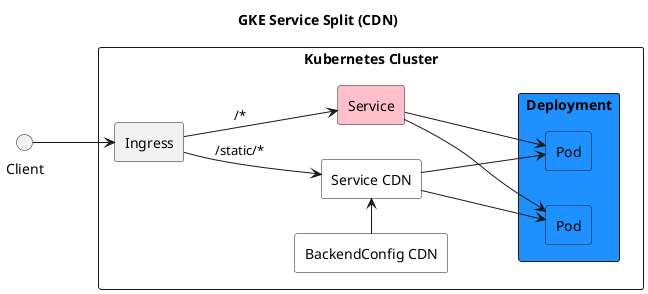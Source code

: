 @startuml

title GKE Service Split (CDN)
skinparam componentStyle rectangle
left to right direction

component "Kubernetes Cluster" as Cluster {
  [Ingress]
  [BackendConfig CDN] as BackendConfigCDN #White
  [Service CDN] as ServiceCDN #White
  [Service] #Pink

  component "Deployment" #DodgerBlue {
    [Pod] as Pod1 #DodgerBlue
    [Pod] as Pod2 #DodgerBlue

    [Pod1] -[hidden]> [Pod2]
  }

  [Ingress] --> [Service] : /*
  [Ingress] --> [ServiceCDN] : /static/*

  [BackendConfigCDN] -> [ServiceCDN]

  [ServiceCDN] --> [Pod1]
  [ServiceCDN] --> [Pod2]
  [Service] --> [Pod1]
  [Service] --> [Pod2]
}

Client --> Ingress

@enduml
